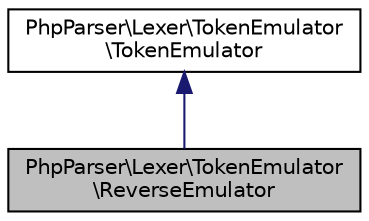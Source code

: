 digraph "PhpParser\Lexer\TokenEmulator\ReverseEmulator"
{
  edge [fontname="Helvetica",fontsize="10",labelfontname="Helvetica",labelfontsize="10"];
  node [fontname="Helvetica",fontsize="10",shape=record];
  Node2 [label="PhpParser\\Lexer\\TokenEmulator\l\\ReverseEmulator",height=0.2,width=0.4,color="black", fillcolor="grey75", style="filled", fontcolor="black"];
  Node3 -> Node2 [dir="back",color="midnightblue",fontsize="10",style="solid",fontname="Helvetica"];
  Node3 [label="PhpParser\\Lexer\\TokenEmulator\l\\TokenEmulator",height=0.2,width=0.4,color="black", fillcolor="white", style="filled",URL="$classPhpParser_1_1Lexer_1_1TokenEmulator_1_1TokenEmulator.html"];
}
